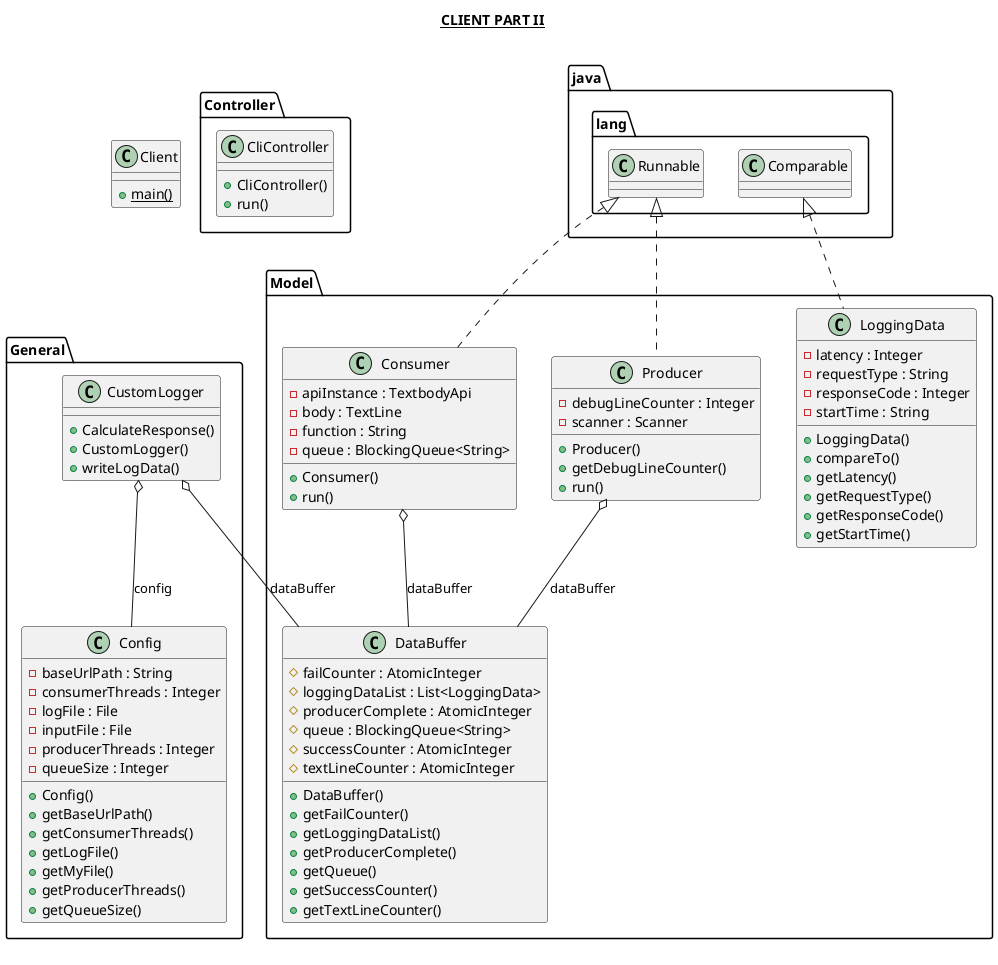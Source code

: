 @startuml

title __CLIENT PART II__\n

    class Client {
            {static} + main()
        }

    namespace Controller {
      class Controller.CliController {
        + CliController()
        + run()
      }
    }

    namespace General {
      class General.Config {
        - baseUrlPath : String
        - consumerThreads : Integer
        - logFile : File
        - inputFile : File
        - producerThreads : Integer
        - queueSize : Integer
        + Config()
        + getBaseUrlPath()
        + getConsumerThreads()
        + getLogFile()
        + getMyFile()
        + getProducerThreads()
        + getQueueSize()
      }
    }

    namespace General {
      class General.CustomLogger {
        + CalculateResponse()
        + CustomLogger()
        + writeLogData()
      }
    }

    namespace Model {
      class Model.Consumer {
        - apiInstance : TextbodyApi
        - body : TextLine
        - function : String
        - queue : BlockingQueue<String>
        + Consumer()
        + run()
      }
    }

    namespace Model {
      class Model.DataBuffer {
        # failCounter : AtomicInteger
        # loggingDataList : List<LoggingData>
        # producerComplete : AtomicInteger
        # queue : BlockingQueue<String>
        # successCounter : AtomicInteger
        # textLineCounter : AtomicInteger
        + DataBuffer()
        + getFailCounter()
        + getLoggingDataList()
        + getProducerComplete()
        + getQueue()
        + getSuccessCounter()
        + getTextLineCounter()
      }
    }

    namespace Model {
      class Model.LoggingData {
        - latency : Integer
        - requestType : String
        - responseCode : Integer
        - startTime : String
        + LoggingData()
        + compareTo()
        + getLatency()
        + getRequestType()
        + getResponseCode()
        + getStartTime()
      }
    }

    namespace Model {
      class Model.Producer {
        - debugLineCounter : Integer
        - scanner : Scanner
        + Producer()
        + getDebugLineCounter()
        + run()
      }
    }

  General.CustomLogger o-- General.Config : config
  General.CustomLogger o-- Model.DataBuffer : dataBuffer
  Model.Consumer .up.|> java.lang.Runnable
  Model.Consumer o-- Model.DataBuffer : dataBuffer
  Model.LoggingData .up.|> java.lang.Comparable
  Model.Producer .up.|> java.lang.Runnable
  Model.Producer o-- Model.DataBuffer : dataBuffer


right footer

endfooter

@enduml
